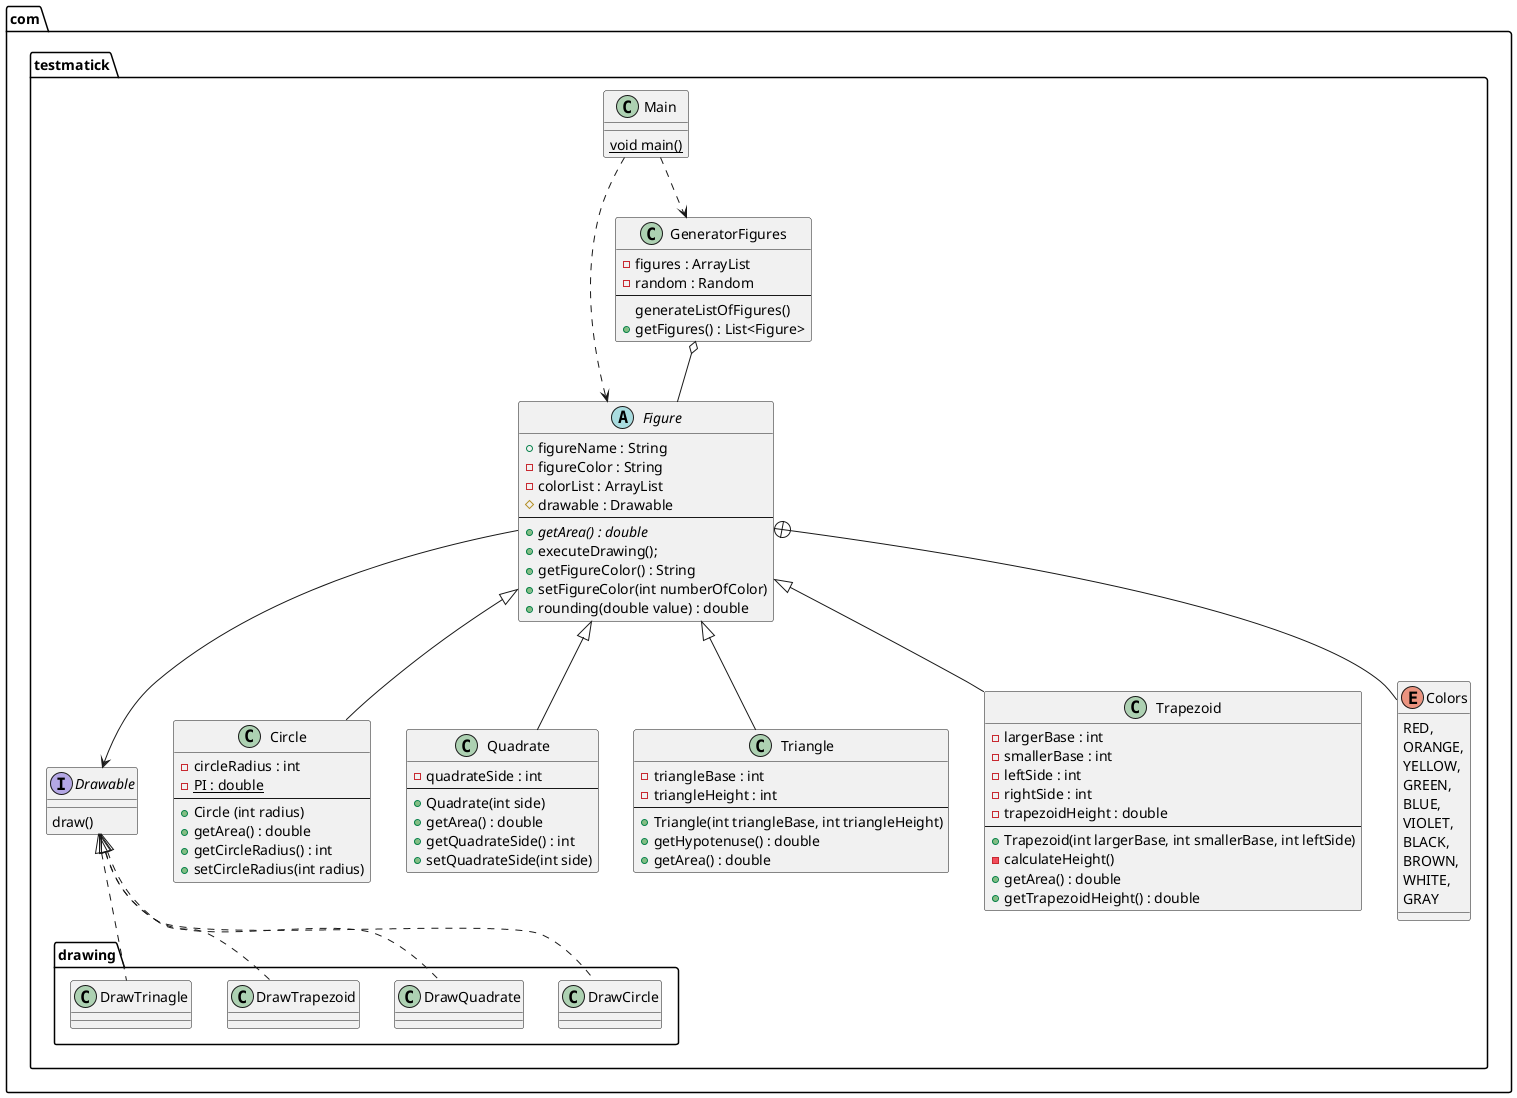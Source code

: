 @startuml
package com.testmatick{

 Figure --> Drawable
 Figure <|-- Circle
 Figure <|-- Quadrate
 Figure <|-- Triangle
 Figure <|-- Trapezoid
 Figure +-- Colors
 GeneratorFigures o-- Figure
 Main ..> GeneratorFigures
 Main ..> Figure

 package drawing{
    Drawable <|.. DrawCircle
    Drawable <|.. DrawQuadrate
    Drawable <|.. DrawTrapezoid
    Drawable <|.. DrawTrinagle
 }


 abstract class Figure{
    + figureName : String
    - figureColor : String
    - colorList : ArrayList
    # drawable : Drawable
    --
    + {abstract} getArea() : double
    + executeDrawing();
    + getFigureColor() : String
    + setFigureColor(int numberOfColor)
    + rounding(double value) : double
 }

 class Circle{
    - circleRadius : int
    - {static} PI : double
    --
    + Circle (int radius)
    + getArea() : double
    + getCircleRadius() : int
    + setCircleRadius(int radius)
 }

 class Quadrate{
    - quadrateSide : int
    --
    + Quadrate(int side)
    + getArea() : double
    + getQuadrateSide() : int
    + setQuadrateSide(int side)
 }

 class Triangle{
    - triangleBase : int
    - triangleHeight : int
    --
    + Triangle(int triangleBase, int triangleHeight)
    + getHypotenuse() : double
    + getArea() : double
 }

 class Trapezoid{
    - largerBase : int
    - smallerBase : int
    - leftSide : int
    - rightSide : int
    - trapezoidHeight : double
    --
    + Trapezoid(int largerBase, int smallerBase, int leftSide)
    - calculateHeight()
    + getArea() : double
    + getTrapezoidHeight() : double
 }

 class GeneratorFigures{
 - figures : ArrayList
 - random : Random
 --
 generateListOfFigures()
 + getFigures() : List<Figure>
 }

 class Main{
  {static} void main()
 }

 interface Drawable{
    draw()
 }

 enum Colors {
     RED,
     ORANGE,
     YELLOW,
     GREEN,
     BLUE,
     VIOLET,
     BLACK,
     BROWN,
     WHITE,
     GRAY
 }
}
@enduml